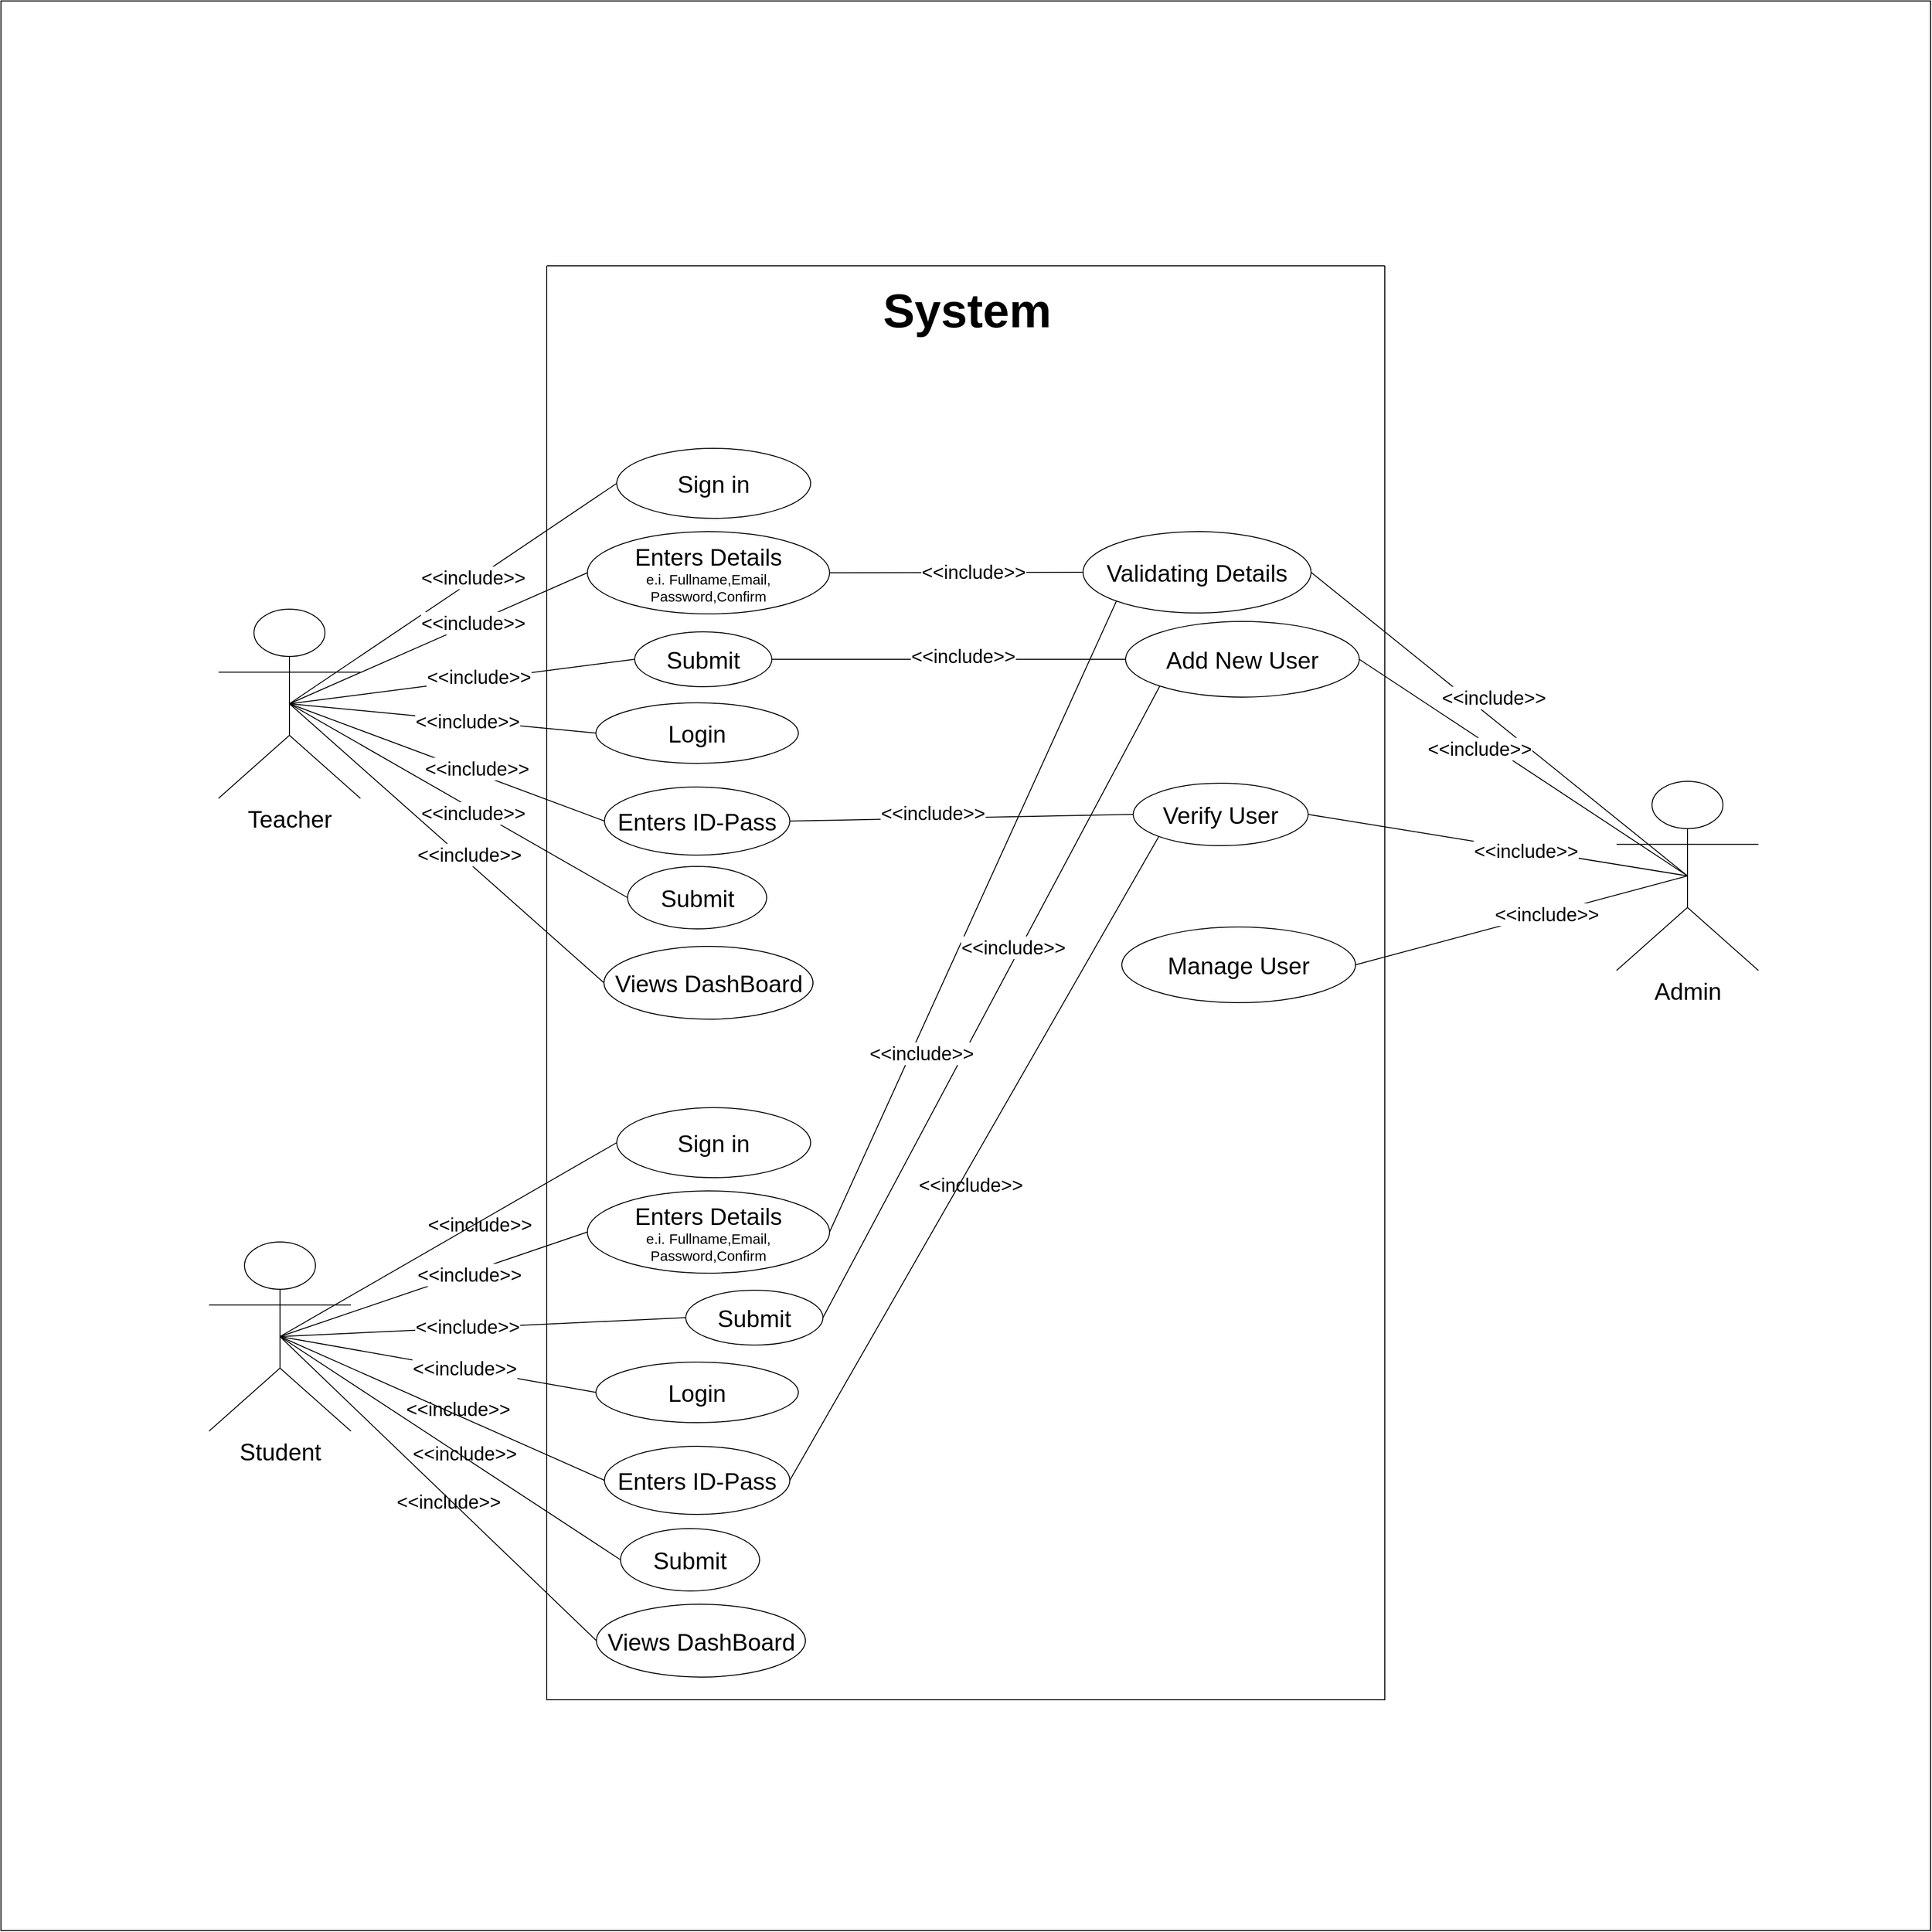 <mxfile version="24.7.8">
  <diagram name="Page-1" id="WnzWa0WMhuD4JPWvIiKd">
    <mxGraphModel dx="3900" dy="2277" grid="0" gridSize="10" guides="1" tooltips="1" connect="1" arrows="1" fold="1" page="0" pageScale="1" pageWidth="827" pageHeight="1169" math="0" shadow="0">
      <root>
        <mxCell id="0" />
        <mxCell id="1" parent="0" />
        <mxCell id="Jbd44Q2LdWO8JnMj0G4C-2" value="" style="whiteSpace=wrap;html=1;aspect=fixed;fillColor=none;" parent="1" vertex="1">
          <mxGeometry x="-399" y="-397" width="2040" height="2040" as="geometry" />
        </mxCell>
        <mxCell id="2h4qjONwYcDiBXlOnqFd-2" value="" style="swimlane;startSize=0;" parent="1" vertex="1">
          <mxGeometry x="178" y="-117" width="886" height="1516" as="geometry">
            <mxRectangle x="170" y="-150" width="50" height="40" as="alternateBounds" />
          </mxGeometry>
        </mxCell>
        <mxCell id="Jbd44Q2LdWO8JnMj0G4C-6" value="&lt;font style=&quot;font-size: 50px;&quot;&gt;&lt;b&gt;System&lt;/b&gt;&lt;/font&gt;" style="text;html=1;align=center;verticalAlign=middle;resizable=0;points=[];autosize=1;strokeColor=none;fillColor=none;" parent="2h4qjONwYcDiBXlOnqFd-2" vertex="1">
          <mxGeometry x="346" y="11" width="196" height="72" as="geometry" />
        </mxCell>
        <mxCell id="Jbd44Q2LdWO8JnMj0G4C-7" value="&lt;span style=&quot;font-size: 25px;&quot;&gt;Enters Details&lt;/span&gt;&lt;br&gt;&lt;font style=&quot;font-size: 15px;&quot;&gt;e.i. Fullname,Email,&lt;br&gt;Password,Confirm&lt;/font&gt;" style="ellipse;whiteSpace=wrap;html=1;" parent="2h4qjONwYcDiBXlOnqFd-2" vertex="1">
          <mxGeometry x="43" y="281" width="256" height="87" as="geometry" />
        </mxCell>
        <mxCell id="Jbd44Q2LdWO8JnMj0G4C-8" value="&lt;span style=&quot;font-size: 25px;&quot;&gt;Sign in&lt;/span&gt;" style="ellipse;whiteSpace=wrap;html=1;" parent="2h4qjONwYcDiBXlOnqFd-2" vertex="1">
          <mxGeometry x="74" y="193" width="205" height="74" as="geometry" />
        </mxCell>
        <mxCell id="Jbd44Q2LdWO8JnMj0G4C-9" value="&lt;font style=&quot;font-size: 25px;&quot;&gt;Enters ID-Pass&lt;/font&gt;" style="ellipse;whiteSpace=wrap;html=1;" parent="2h4qjONwYcDiBXlOnqFd-2" vertex="1">
          <mxGeometry x="61" y="551" width="196" height="72" as="geometry" />
        </mxCell>
        <mxCell id="Jbd44Q2LdWO8JnMj0G4C-13" value="&lt;font style=&quot;font-size: 25px;&quot;&gt;Login&lt;/font&gt;" style="ellipse;whiteSpace=wrap;html=1;" parent="2h4qjONwYcDiBXlOnqFd-2" vertex="1">
          <mxGeometry x="52" y="462" width="214" height="64" as="geometry" />
        </mxCell>
        <mxCell id="Jbd44Q2LdWO8JnMj0G4C-18" value="&lt;span style=&quot;font-size: 25px;&quot;&gt;Submit&lt;/span&gt;" style="ellipse;whiteSpace=wrap;html=1;" parent="2h4qjONwYcDiBXlOnqFd-2" vertex="1">
          <mxGeometry x="93" y="387" width="145" height="58" as="geometry" />
        </mxCell>
        <mxCell id="Jbd44Q2LdWO8JnMj0G4C-19" value="&lt;span style=&quot;font-size: 25px;&quot;&gt;Submit&lt;/span&gt;" style="ellipse;whiteSpace=wrap;html=1;" parent="2h4qjONwYcDiBXlOnqFd-2" vertex="1">
          <mxGeometry x="85.5" y="635" width="147" height="66" as="geometry" />
        </mxCell>
        <mxCell id="Jbd44Q2LdWO8JnMj0G4C-21" value="&lt;span style=&quot;font-size: 25px;&quot;&gt;Teacher&lt;/span&gt;" style="shape=umlActor;verticalLabelPosition=bottom;verticalAlign=top;html=1;outlineConnect=0;" parent="2h4qjONwYcDiBXlOnqFd-2" vertex="1">
          <mxGeometry x="-347" y="363" width="150" height="200" as="geometry" />
        </mxCell>
        <mxCell id="Jbd44Q2LdWO8JnMj0G4C-22" value="" style="endArrow=none;html=1;rounded=0;exitX=0.5;exitY=0.5;exitDx=0;exitDy=0;exitPerimeter=0;entryX=0;entryY=0.5;entryDx=0;entryDy=0;" parent="2h4qjONwYcDiBXlOnqFd-2" source="Jbd44Q2LdWO8JnMj0G4C-21" target="Jbd44Q2LdWO8JnMj0G4C-7" edge="1">
          <mxGeometry width="50" height="50" relative="1" as="geometry">
            <mxPoint x="124" y="443" as="sourcePoint" />
            <mxPoint x="174" y="393" as="targetPoint" />
          </mxGeometry>
        </mxCell>
        <mxCell id="Jbd44Q2LdWO8JnMj0G4C-24" value="" style="endArrow=none;html=1;rounded=0;exitX=0.5;exitY=0.5;exitDx=0;exitDy=0;exitPerimeter=0;entryX=0;entryY=0.5;entryDx=0;entryDy=0;" parent="2h4qjONwYcDiBXlOnqFd-2" source="Jbd44Q2LdWO8JnMj0G4C-21" target="Jbd44Q2LdWO8JnMj0G4C-8" edge="1">
          <mxGeometry width="50" height="50" relative="1" as="geometry">
            <mxPoint x="-460" y="676" as="sourcePoint" />
            <mxPoint x="-127" y="591" as="targetPoint" />
          </mxGeometry>
        </mxCell>
        <mxCell id="Jbd44Q2LdWO8JnMj0G4C-25" value="" style="endArrow=none;html=1;rounded=0;entryX=0;entryY=0.5;entryDx=0;entryDy=0;exitX=0.5;exitY=0.5;exitDx=0;exitDy=0;exitPerimeter=0;" parent="2h4qjONwYcDiBXlOnqFd-2" source="Jbd44Q2LdWO8JnMj0G4C-21" target="Jbd44Q2LdWO8JnMj0G4C-9" edge="1">
          <mxGeometry width="50" height="50" relative="1" as="geometry">
            <mxPoint x="-308" y="870" as="sourcePoint" />
            <mxPoint x="60" y="1013" as="targetPoint" />
          </mxGeometry>
        </mxCell>
        <mxCell id="Jbd44Q2LdWO8JnMj0G4C-32" value="" style="endArrow=none;html=1;rounded=0;entryX=0;entryY=0.5;entryDx=0;entryDy=0;exitX=0.5;exitY=0.5;exitDx=0;exitDy=0;exitPerimeter=0;" parent="2h4qjONwYcDiBXlOnqFd-2" source="Jbd44Q2LdWO8JnMj0G4C-21" target="Jbd44Q2LdWO8JnMj0G4C-13" edge="1">
          <mxGeometry width="50" height="50" relative="1" as="geometry">
            <mxPoint x="-316" y="932" as="sourcePoint" />
            <mxPoint x="51" y="1014" as="targetPoint" />
          </mxGeometry>
        </mxCell>
        <mxCell id="Jbd44Q2LdWO8JnMj0G4C-33" value="" style="endArrow=none;html=1;rounded=0;exitX=0.5;exitY=0.5;exitDx=0;exitDy=0;exitPerimeter=0;entryX=0;entryY=0.5;entryDx=0;entryDy=0;" parent="2h4qjONwYcDiBXlOnqFd-2" source="Jbd44Q2LdWO8JnMj0G4C-21" target="Jbd44Q2LdWO8JnMj0G4C-18" edge="1">
          <mxGeometry width="50" height="50" relative="1" as="geometry">
            <mxPoint x="-287" y="295" as="sourcePoint" />
            <mxPoint x="47" y="349" as="targetPoint" />
          </mxGeometry>
        </mxCell>
        <mxCell id="Jbd44Q2LdWO8JnMj0G4C-34" value="" style="endArrow=none;html=1;rounded=0;exitX=0.5;exitY=0.5;exitDx=0;exitDy=0;exitPerimeter=0;entryX=0;entryY=0.5;entryDx=0;entryDy=0;" parent="2h4qjONwYcDiBXlOnqFd-2" source="Jbd44Q2LdWO8JnMj0G4C-21" target="Jbd44Q2LdWO8JnMj0G4C-19" edge="1">
          <mxGeometry width="50" height="50" relative="1" as="geometry">
            <mxPoint x="-292" y="554" as="sourcePoint" />
            <mxPoint x="52" y="618" as="targetPoint" />
          </mxGeometry>
        </mxCell>
        <mxCell id="Jbd44Q2LdWO8JnMj0G4C-35" value="&amp;lt;&amp;lt;include&amp;gt;&amp;gt;" style="edgeLabel;html=1;align=center;verticalAlign=middle;resizable=0;points=[];fontSize=20;" parent="2h4qjONwYcDiBXlOnqFd-2" vertex="1" connectable="0">
          <mxGeometry x="-70.002" y="334.998" as="geometry">
            <mxPoint x="-8" y="-6" as="offset" />
          </mxGeometry>
        </mxCell>
        <mxCell id="Jbd44Q2LdWO8JnMj0G4C-36" value="&amp;lt;&amp;lt;include&amp;gt;&amp;gt;" style="edgeLabel;html=1;align=center;verticalAlign=middle;resizable=0;points=[];fontSize=20;" parent="2h4qjONwYcDiBXlOnqFd-2" vertex="1" connectable="0">
          <mxGeometry x="-70.002" y="382.998" as="geometry">
            <mxPoint x="-8" y="-6" as="offset" />
          </mxGeometry>
        </mxCell>
        <mxCell id="Jbd44Q2LdWO8JnMj0G4C-37" value="&amp;lt;&amp;lt;include&amp;gt;&amp;gt;" style="edgeLabel;html=1;align=center;verticalAlign=middle;resizable=0;points=[];fontSize=20;" parent="2h4qjONwYcDiBXlOnqFd-2" vertex="1" connectable="0">
          <mxGeometry x="-76.002" y="486.998" as="geometry">
            <mxPoint x="-8" y="-6" as="offset" />
          </mxGeometry>
        </mxCell>
        <mxCell id="Jbd44Q2LdWO8JnMj0G4C-38" value="&amp;lt;&amp;lt;include&amp;gt;&amp;gt;" style="edgeLabel;html=1;align=center;verticalAlign=middle;resizable=0;points=[];fontSize=20;" parent="2h4qjONwYcDiBXlOnqFd-2" vertex="1" connectable="0">
          <mxGeometry x="-64.002" y="439.998" as="geometry">
            <mxPoint x="-8" y="-6" as="offset" />
          </mxGeometry>
        </mxCell>
        <mxCell id="Jbd44Q2LdWO8JnMj0G4C-39" value="&amp;lt;&amp;lt;include&amp;gt;&amp;gt;" style="edgeLabel;html=1;align=center;verticalAlign=middle;resizable=0;points=[];fontSize=20;" parent="2h4qjONwYcDiBXlOnqFd-2" vertex="1" connectable="0">
          <mxGeometry x="-66.002" y="536.998" as="geometry">
            <mxPoint x="-8" y="-6" as="offset" />
          </mxGeometry>
        </mxCell>
        <mxCell id="Jbd44Q2LdWO8JnMj0G4C-40" value="&amp;lt;&amp;lt;include&amp;gt;&amp;gt;" style="edgeLabel;html=1;align=center;verticalAlign=middle;resizable=0;points=[];fontSize=20;" parent="2h4qjONwYcDiBXlOnqFd-2" vertex="1" connectable="0">
          <mxGeometry x="-70.002" y="583.998" as="geometry">
            <mxPoint x="-8" y="-6" as="offset" />
          </mxGeometry>
        </mxCell>
        <mxCell id="Jbd44Q2LdWO8JnMj0G4C-16" value="&lt;span style=&quot;font-size: 25px;&quot;&gt;Validating Details&lt;/span&gt;" style="ellipse;whiteSpace=wrap;html=1;" parent="2h4qjONwYcDiBXlOnqFd-2" vertex="1">
          <mxGeometry x="567" y="281" width="241" height="86" as="geometry" />
        </mxCell>
        <mxCell id="Jbd44Q2LdWO8JnMj0G4C-15" value="" style="endArrow=none;html=1;rounded=0;exitX=1;exitY=0.5;exitDx=0;exitDy=0;entryX=0;entryY=0.5;entryDx=0;entryDy=0;" parent="2h4qjONwYcDiBXlOnqFd-2" source="Jbd44Q2LdWO8JnMj0G4C-7" target="Jbd44Q2LdWO8JnMj0G4C-16" edge="1">
          <mxGeometry width="50" height="50" relative="1" as="geometry">
            <mxPoint x="333" y="147" as="sourcePoint" />
            <mxPoint x="685.25" y="197" as="targetPoint" />
          </mxGeometry>
        </mxCell>
        <mxCell id="Jbd44Q2LdWO8JnMj0G4C-11" value="&lt;span style=&quot;font-size: 25px;&quot;&gt;Verify User&lt;/span&gt;" style="ellipse;whiteSpace=wrap;html=1;" parent="2h4qjONwYcDiBXlOnqFd-2" vertex="1">
          <mxGeometry x="620" y="547" width="185" height="66" as="geometry" />
        </mxCell>
        <mxCell id="Jbd44Q2LdWO8JnMj0G4C-12" value="" style="endArrow=none;html=1;rounded=0;entryX=0;entryY=0.5;entryDx=0;entryDy=0;exitX=1;exitY=0.5;exitDx=0;exitDy=0;" parent="2h4qjONwYcDiBXlOnqFd-2" source="Jbd44Q2LdWO8JnMj0G4C-9" target="Jbd44Q2LdWO8JnMj0G4C-11" edge="1">
          <mxGeometry width="50" height="50" relative="1" as="geometry">
            <mxPoint x="285" y="861" as="sourcePoint" />
            <mxPoint x="224" y="629" as="targetPoint" />
          </mxGeometry>
        </mxCell>
        <mxCell id="Jbd44Q2LdWO8JnMj0G4C-10" value="&lt;span style=&quot;font-size: 25px;&quot;&gt;Add New User&lt;/span&gt;" style="ellipse;whiteSpace=wrap;html=1;" parent="2h4qjONwYcDiBXlOnqFd-2" vertex="1">
          <mxGeometry x="612" y="376" width="247" height="80" as="geometry" />
        </mxCell>
        <mxCell id="Jbd44Q2LdWO8JnMj0G4C-14" value="" style="endArrow=none;html=1;rounded=0;entryX=0;entryY=0.5;entryDx=0;entryDy=0;exitX=1;exitY=0.5;exitDx=0;exitDy=0;" parent="2h4qjONwYcDiBXlOnqFd-2" source="Jbd44Q2LdWO8JnMj0G4C-18" target="Jbd44Q2LdWO8JnMj0G4C-10" edge="1">
          <mxGeometry width="50" height="50" relative="1" as="geometry">
            <mxPoint x="284" y="58" as="sourcePoint" />
            <mxPoint x="576" y="604" as="targetPoint" />
          </mxGeometry>
        </mxCell>
        <mxCell id="Jbd44Q2LdWO8JnMj0G4C-20" value="&lt;span style=&quot;font-size: 25px;&quot;&gt;Manage User&lt;/span&gt;" style="ellipse;whiteSpace=wrap;html=1;" parent="2h4qjONwYcDiBXlOnqFd-2" vertex="1">
          <mxGeometry x="608" y="699" width="247" height="80" as="geometry" />
        </mxCell>
        <mxCell id="Jbd44Q2LdWO8JnMj0G4C-17" value="&amp;lt;&amp;lt;include&amp;gt;&amp;gt;" style="edgeLabel;html=1;align=center;verticalAlign=middle;resizable=0;points=[];fontSize=20;" parent="2h4qjONwYcDiBXlOnqFd-2" vertex="1" connectable="0">
          <mxGeometry x="447.998" y="417.998" as="geometry">
            <mxPoint x="-8" y="-6" as="offset" />
          </mxGeometry>
        </mxCell>
        <mxCell id="Jbd44Q2LdWO8JnMj0G4C-82" value="" style="endArrow=none;html=1;rounded=0;exitX=0.5;exitY=0.5;exitDx=0;exitDy=0;exitPerimeter=0;entryX=0;entryY=0.5;entryDx=0;entryDy=0;" parent="2h4qjONwYcDiBXlOnqFd-2" source="Jbd44Q2LdWO8JnMj0G4C-21" target="Jbd44Q2LdWO8JnMj0G4C-142" edge="1">
          <mxGeometry width="50" height="50" relative="1" as="geometry">
            <mxPoint x="-262" y="473" as="sourcePoint" />
            <mxPoint x="85.5" y="736" as="targetPoint" />
          </mxGeometry>
        </mxCell>
        <mxCell id="Jbd44Q2LdWO8JnMj0G4C-142" value="&lt;span style=&quot;font-size: 25px;&quot;&gt;Views DashBoard&lt;/span&gt;" style="ellipse;whiteSpace=wrap;html=1;" parent="2h4qjONwYcDiBXlOnqFd-2" vertex="1">
          <mxGeometry x="60.5" y="719.5" width="221" height="77" as="geometry" />
        </mxCell>
        <mxCell id="Jbd44Q2LdWO8JnMj0G4C-63" value="&lt;span style=&quot;font-size: 25px;&quot;&gt;Enters Details&lt;/span&gt;&lt;br&gt;&lt;font style=&quot;font-size: 15px;&quot;&gt;e.i. Fullname,Email,&lt;br&gt;Password,Confirm&lt;/font&gt;" style="ellipse;whiteSpace=wrap;html=1;" parent="2h4qjONwYcDiBXlOnqFd-2" vertex="1">
          <mxGeometry x="43" y="978" width="256" height="87" as="geometry" />
        </mxCell>
        <mxCell id="Jbd44Q2LdWO8JnMj0G4C-64" value="&lt;span style=&quot;font-size: 25px;&quot;&gt;Sign in&lt;/span&gt;" style="ellipse;whiteSpace=wrap;html=1;" parent="2h4qjONwYcDiBXlOnqFd-2" vertex="1">
          <mxGeometry x="74" y="890" width="205" height="74" as="geometry" />
        </mxCell>
        <mxCell id="Jbd44Q2LdWO8JnMj0G4C-65" value="&lt;font style=&quot;font-size: 25px;&quot;&gt;Enters ID-Pass&lt;/font&gt;" style="ellipse;whiteSpace=wrap;html=1;" parent="2h4qjONwYcDiBXlOnqFd-2" vertex="1">
          <mxGeometry x="61" y="1248" width="196" height="72" as="geometry" />
        </mxCell>
        <mxCell id="Jbd44Q2LdWO8JnMj0G4C-66" value="&lt;font style=&quot;font-size: 25px;&quot;&gt;Login&lt;/font&gt;" style="ellipse;whiteSpace=wrap;html=1;" parent="2h4qjONwYcDiBXlOnqFd-2" vertex="1">
          <mxGeometry x="52" y="1159" width="214" height="64" as="geometry" />
        </mxCell>
        <mxCell id="Jbd44Q2LdWO8JnMj0G4C-67" value="&lt;span style=&quot;font-size: 25px;&quot;&gt;Submit&lt;/span&gt;" style="ellipse;whiteSpace=wrap;html=1;" parent="2h4qjONwYcDiBXlOnqFd-2" vertex="1">
          <mxGeometry x="147" y="1083" width="145" height="58" as="geometry" />
        </mxCell>
        <mxCell id="Jbd44Q2LdWO8JnMj0G4C-68" value="&lt;span style=&quot;font-size: 25px;&quot;&gt;Submit&lt;/span&gt;" style="ellipse;whiteSpace=wrap;html=1;" parent="2h4qjONwYcDiBXlOnqFd-2" vertex="1">
          <mxGeometry x="78" y="1335" width="147" height="66" as="geometry" />
        </mxCell>
        <mxCell id="Jbd44Q2LdWO8JnMj0G4C-87" value="&lt;span style=&quot;font-size: 25px;&quot;&gt;Views DashBoard&lt;/span&gt;" style="ellipse;whiteSpace=wrap;html=1;" parent="2h4qjONwYcDiBXlOnqFd-2" vertex="1">
          <mxGeometry x="52.5" y="1415" width="221" height="77" as="geometry" />
        </mxCell>
        <mxCell id="Jbd44Q2LdWO8JnMj0G4C-144" value="" style="endArrow=none;html=1;rounded=0;entryX=0;entryY=1;entryDx=0;entryDy=0;exitX=1;exitY=0.5;exitDx=0;exitDy=0;" parent="2h4qjONwYcDiBXlOnqFd-2" source="Jbd44Q2LdWO8JnMj0G4C-63" target="Jbd44Q2LdWO8JnMj0G4C-16" edge="1">
          <mxGeometry width="50" height="50" relative="1" as="geometry">
            <mxPoint x="319" y="1025" as="sourcePoint" />
            <mxPoint x="682" y="1018" as="targetPoint" />
          </mxGeometry>
        </mxCell>
        <mxCell id="Jbd44Q2LdWO8JnMj0G4C-147" value="" style="endArrow=none;html=1;rounded=0;entryX=0;entryY=1;entryDx=0;entryDy=0;exitX=1;exitY=0.5;exitDx=0;exitDy=0;" parent="2h4qjONwYcDiBXlOnqFd-2" source="Jbd44Q2LdWO8JnMj0G4C-67" target="Jbd44Q2LdWO8JnMj0G4C-10" edge="1">
          <mxGeometry width="50" height="50" relative="1" as="geometry">
            <mxPoint x="309" y="1032" as="sourcePoint" />
            <mxPoint x="611" y="364" as="targetPoint" />
          </mxGeometry>
        </mxCell>
        <mxCell id="Jbd44Q2LdWO8JnMj0G4C-148" value="&amp;lt;&amp;lt;include&amp;gt;&amp;gt;" style="edgeLabel;html=1;align=center;verticalAlign=middle;resizable=0;points=[];fontSize=20;" parent="2h4qjONwYcDiBXlOnqFd-2" vertex="1" connectable="0">
          <mxGeometry x="447.996" y="970.999" as="geometry" />
        </mxCell>
        <mxCell id="Jbd44Q2LdWO8JnMj0G4C-149" value="" style="endArrow=none;html=1;rounded=0;entryX=0;entryY=1;entryDx=0;entryDy=0;exitX=1;exitY=0.5;exitDx=0;exitDy=0;" parent="2h4qjONwYcDiBXlOnqFd-2" source="Jbd44Q2LdWO8JnMj0G4C-65" target="Jbd44Q2LdWO8JnMj0G4C-11" edge="1">
          <mxGeometry width="50" height="50" relative="1" as="geometry">
            <mxPoint x="319" y="1042" as="sourcePoint" />
            <mxPoint x="621" y="374" as="targetPoint" />
          </mxGeometry>
        </mxCell>
        <mxCell id="Jbd44Q2LdWO8JnMj0G4C-150" value="&amp;lt;&amp;lt;include&amp;gt;&amp;gt;" style="edgeLabel;html=1;align=center;verticalAlign=middle;resizable=0;points=[];fontSize=20;" parent="2h4qjONwYcDiBXlOnqFd-2" vertex="1" connectable="0">
          <mxGeometry x="492.996" y="719.499" as="geometry" />
        </mxCell>
        <mxCell id="2h4qjONwYcDiBXlOnqFd-16" value="&lt;font style=&quot;font-size: 25px;&quot;&gt;Admin&lt;/font&gt;" style="shape=umlActor;verticalLabelPosition=bottom;verticalAlign=top;html=1;outlineConnect=0;" parent="1" vertex="1">
          <mxGeometry x="1309" y="428" width="150" height="200" as="geometry" />
        </mxCell>
        <mxCell id="Jbd44Q2LdWO8JnMj0G4C-23" value="" style="endArrow=none;html=1;rounded=0;exitX=1;exitY=0.5;exitDx=0;exitDy=0;entryX=0.5;entryY=0.5;entryDx=0;entryDy=0;entryPerimeter=0;" parent="1" source="Jbd44Q2LdWO8JnMj0G4C-16" target="2h4qjONwYcDiBXlOnqFd-16" edge="1">
          <mxGeometry width="50" height="50" relative="1" as="geometry">
            <mxPoint x="990" y="40" as="sourcePoint" />
            <mxPoint x="1373" y="537" as="targetPoint" />
          </mxGeometry>
        </mxCell>
        <mxCell id="Jbd44Q2LdWO8JnMj0G4C-26" value="" style="endArrow=none;html=1;rounded=0;entryX=0.5;entryY=0.5;entryDx=0;entryDy=0;exitX=1;exitY=0.5;exitDx=0;exitDy=0;entryPerimeter=0;" parent="1" source="Jbd44Q2LdWO8JnMj0G4C-10" target="2h4qjONwYcDiBXlOnqFd-16" edge="1">
          <mxGeometry width="50" height="50" relative="1" as="geometry">
            <mxPoint x="1013" y="301" as="sourcePoint" />
            <mxPoint x="1373" y="535" as="targetPoint" />
          </mxGeometry>
        </mxCell>
        <mxCell id="Jbd44Q2LdWO8JnMj0G4C-27" value="&amp;lt;&amp;lt;include&amp;gt;&amp;gt;" style="edgeLabel;html=1;align=center;verticalAlign=middle;resizable=0;points=[];fontSize=20;" parent="Jbd44Q2LdWO8JnMj0G4C-26" vertex="1" connectable="0">
          <mxGeometry x="0.148" relative="1" as="geometry">
            <mxPoint x="-72" y="-38" as="offset" />
          </mxGeometry>
        </mxCell>
        <mxCell id="Jbd44Q2LdWO8JnMj0G4C-28" value="&amp;lt;&amp;lt;include&amp;gt;&amp;gt;" style="edgeLabel;html=1;align=center;verticalAlign=middle;resizable=0;points=[];fontSize=20;" parent="Jbd44Q2LdWO8JnMj0G4C-26" vertex="1" connectable="0">
          <mxGeometry x="0.148" relative="1" as="geometry">
            <mxPoint x="-650" y="30" as="offset" />
          </mxGeometry>
        </mxCell>
        <mxCell id="Jbd44Q2LdWO8JnMj0G4C-29" value="&amp;lt;&amp;lt;include&amp;gt;&amp;gt;" style="edgeLabel;html=1;align=center;verticalAlign=middle;resizable=0;points=[];fontSize=20;" parent="Jbd44Q2LdWO8JnMj0G4C-26" vertex="1" connectable="0">
          <mxGeometry x="0.148" relative="1" as="geometry">
            <mxPoint x="-607" y="-225" as="offset" />
          </mxGeometry>
        </mxCell>
        <mxCell id="Jbd44Q2LdWO8JnMj0G4C-143" value="&amp;lt;&amp;lt;include&amp;gt;&amp;gt;" style="edgeLabel;html=1;align=center;verticalAlign=middle;resizable=0;points=[];fontSize=20;" parent="Jbd44Q2LdWO8JnMj0G4C-26" vertex="1" connectable="0">
          <mxGeometry x="0.148" relative="1" as="geometry">
            <mxPoint x="-662" y="284" as="offset" />
          </mxGeometry>
        </mxCell>
        <mxCell id="Jbd44Q2LdWO8JnMj0G4C-30" value="" style="endArrow=none;html=1;rounded=0;entryX=0.5;entryY=0.5;entryDx=0;entryDy=0;exitX=1;exitY=0.5;exitDx=0;exitDy=0;entryPerimeter=0;" parent="1" source="Jbd44Q2LdWO8JnMj0G4C-11" target="2h4qjONwYcDiBXlOnqFd-16" edge="1">
          <mxGeometry width="50" height="50" relative="1" as="geometry">
            <mxPoint x="996" y="447" as="sourcePoint" />
            <mxPoint x="1373" y="535" as="targetPoint" />
          </mxGeometry>
        </mxCell>
        <mxCell id="Jbd44Q2LdWO8JnMj0G4C-31" value="&amp;lt;&amp;lt;include&amp;gt;&amp;gt;" style="edgeLabel;html=1;align=center;verticalAlign=middle;resizable=0;points=[];fontSize=20;" parent="Jbd44Q2LdWO8JnMj0G4C-30" vertex="1" connectable="0">
          <mxGeometry x="0.148" relative="1" as="geometry">
            <mxPoint as="offset" />
          </mxGeometry>
        </mxCell>
        <mxCell id="Jbd44Q2LdWO8JnMj0G4C-151" value="&amp;lt;&amp;lt;include&amp;gt;&amp;gt;" style="edgeLabel;html=1;align=center;verticalAlign=middle;resizable=0;points=[];fontSize=20;" parent="Jbd44Q2LdWO8JnMj0G4C-30" vertex="1" connectable="0">
          <mxGeometry x="0.148" relative="1" as="geometry">
            <mxPoint x="-34" y="-162" as="offset" />
          </mxGeometry>
        </mxCell>
        <mxCell id="Jbd44Q2LdWO8JnMj0G4C-41" value="" style="endArrow=none;html=1;rounded=0;entryX=0.5;entryY=0.5;entryDx=0;entryDy=0;exitX=1;exitY=0.5;exitDx=0;exitDy=0;entryPerimeter=0;" parent="1" source="Jbd44Q2LdWO8JnMj0G4C-20" target="2h4qjONwYcDiBXlOnqFd-16" edge="1">
          <mxGeometry width="50" height="50" relative="1" as="geometry">
            <mxPoint x="924" y="247" as="sourcePoint" />
            <mxPoint x="1373" y="535" as="targetPoint" />
          </mxGeometry>
        </mxCell>
        <mxCell id="Jbd44Q2LdWO8JnMj0G4C-42" value="&amp;lt;&amp;lt;include&amp;gt;&amp;gt;" style="edgeLabel;html=1;align=center;verticalAlign=middle;resizable=0;points=[];fontSize=20;" parent="Jbd44Q2LdWO8JnMj0G4C-41" vertex="1" connectable="0">
          <mxGeometry x="0.148" relative="1" as="geometry">
            <mxPoint as="offset" />
          </mxGeometry>
        </mxCell>
        <mxCell id="Jbd44Q2LdWO8JnMj0G4C-83" value="&amp;lt;&amp;lt;include&amp;gt;&amp;gt;" style="edgeLabel;html=1;align=center;verticalAlign=middle;resizable=0;points=[];fontSize=20;" parent="1" vertex="1" connectable="0">
          <mxGeometry x="103.998" y="510.998" as="geometry">
            <mxPoint x="-8" y="-6" as="offset" />
          </mxGeometry>
        </mxCell>
        <mxCell id="Jbd44Q2LdWO8JnMj0G4C-86" value="&amp;lt;&amp;lt;include&amp;gt;&amp;gt;" style="edgeLabel;html=1;align=center;verticalAlign=middle;resizable=0;points=[];fontSize=20;" parent="1" vertex="1" connectable="0">
          <mxGeometry x="114.998" y="901.998" as="geometry">
            <mxPoint x="-8" y="-6" as="offset" />
          </mxGeometry>
        </mxCell>
        <mxCell id="Jbd44Q2LdWO8JnMj0G4C-78" value="&amp;lt;&amp;lt;include&amp;gt;&amp;gt;" style="edgeLabel;html=1;align=center;verticalAlign=middle;resizable=0;points=[];fontSize=20;" parent="1" vertex="1" connectable="0">
          <mxGeometry x="91.998" y="1096.998" as="geometry">
            <mxPoint x="-8" y="-6" as="offset" />
          </mxGeometry>
        </mxCell>
        <mxCell id="Jbd44Q2LdWO8JnMj0G4C-80" value="&amp;lt;&amp;lt;include&amp;gt;&amp;gt;" style="edgeLabel;html=1;align=center;verticalAlign=middle;resizable=0;points=[];fontSize=20;" parent="1" vertex="1" connectable="0">
          <mxGeometry x="98.998" y="1143.998" as="geometry">
            <mxPoint x="-8" y="-6" as="offset" />
          </mxGeometry>
        </mxCell>
        <mxCell id="Jbd44Q2LdWO8JnMj0G4C-81" value="&amp;lt;&amp;lt;include&amp;gt;&amp;gt;" style="edgeLabel;html=1;align=center;verticalAlign=middle;resizable=0;points=[];fontSize=20;" parent="1" vertex="1" connectable="0">
          <mxGeometry x="81.998" y="1194.998" as="geometry">
            <mxPoint x="-8" y="-6" as="offset" />
          </mxGeometry>
        </mxCell>
        <mxCell id="Jbd44Q2LdWO8JnMj0G4C-69" value="&lt;span style=&quot;font-size: 25px;&quot;&gt;Student&lt;/span&gt;" style="shape=umlActor;verticalLabelPosition=bottom;verticalAlign=top;html=1;outlineConnect=0;" parent="1" vertex="1">
          <mxGeometry x="-179" y="915" width="150" height="200" as="geometry" />
        </mxCell>
        <mxCell id="Jbd44Q2LdWO8JnMj0G4C-70" value="" style="endArrow=none;html=1;rounded=0;exitX=0.5;exitY=0.5;exitDx=0;exitDy=0;exitPerimeter=0;entryX=0;entryY=0.5;entryDx=0;entryDy=0;" parent="1" source="Jbd44Q2LdWO8JnMj0G4C-69" target="Jbd44Q2LdWO8JnMj0G4C-63" edge="1">
          <mxGeometry width="50" height="50" relative="1" as="geometry">
            <mxPoint x="298" y="896" as="sourcePoint" />
            <mxPoint x="348" y="846" as="targetPoint" />
          </mxGeometry>
        </mxCell>
        <mxCell id="Jbd44Q2LdWO8JnMj0G4C-71" value="" style="endArrow=none;html=1;rounded=0;exitX=0.5;exitY=0.5;exitDx=0;exitDy=0;exitPerimeter=0;entryX=0;entryY=0.5;entryDx=0;entryDy=0;" parent="1" source="Jbd44Q2LdWO8JnMj0G4C-69" target="Jbd44Q2LdWO8JnMj0G4C-64" edge="1">
          <mxGeometry width="50" height="50" relative="1" as="geometry">
            <mxPoint x="-286" y="1129" as="sourcePoint" />
            <mxPoint x="47" y="1044" as="targetPoint" />
          </mxGeometry>
        </mxCell>
        <mxCell id="Jbd44Q2LdWO8JnMj0G4C-72" value="" style="endArrow=none;html=1;rounded=0;entryX=0;entryY=0.5;entryDx=0;entryDy=0;exitX=0.5;exitY=0.5;exitDx=0;exitDy=0;exitPerimeter=0;" parent="1" source="Jbd44Q2LdWO8JnMj0G4C-69" target="Jbd44Q2LdWO8JnMj0G4C-65" edge="1">
          <mxGeometry width="50" height="50" relative="1" as="geometry">
            <mxPoint x="-134" y="1323" as="sourcePoint" />
            <mxPoint x="234" y="1466" as="targetPoint" />
          </mxGeometry>
        </mxCell>
        <mxCell id="Jbd44Q2LdWO8JnMj0G4C-73" value="" style="endArrow=none;html=1;rounded=0;entryX=0;entryY=0.5;entryDx=0;entryDy=0;exitX=0.5;exitY=0.5;exitDx=0;exitDy=0;exitPerimeter=0;" parent="1" source="Jbd44Q2LdWO8JnMj0G4C-69" target="Jbd44Q2LdWO8JnMj0G4C-66" edge="1">
          <mxGeometry width="50" height="50" relative="1" as="geometry">
            <mxPoint x="-142" y="1385" as="sourcePoint" />
            <mxPoint x="225" y="1467" as="targetPoint" />
          </mxGeometry>
        </mxCell>
        <mxCell id="Jbd44Q2LdWO8JnMj0G4C-74" value="" style="endArrow=none;html=1;rounded=0;exitX=0.5;exitY=0.5;exitDx=0;exitDy=0;exitPerimeter=0;entryX=0;entryY=0.5;entryDx=0;entryDy=0;" parent="1" source="Jbd44Q2LdWO8JnMj0G4C-69" target="Jbd44Q2LdWO8JnMj0G4C-67" edge="1">
          <mxGeometry width="50" height="50" relative="1" as="geometry">
            <mxPoint x="-113" y="748" as="sourcePoint" />
            <mxPoint x="221" y="802" as="targetPoint" />
          </mxGeometry>
        </mxCell>
        <mxCell id="Jbd44Q2LdWO8JnMj0G4C-75" value="" style="endArrow=none;html=1;rounded=0;exitX=0.5;exitY=0.5;exitDx=0;exitDy=0;exitPerimeter=0;entryX=0;entryY=0.5;entryDx=0;entryDy=0;" parent="1" source="Jbd44Q2LdWO8JnMj0G4C-69" target="Jbd44Q2LdWO8JnMj0G4C-68" edge="1">
          <mxGeometry width="50" height="50" relative="1" as="geometry">
            <mxPoint x="-118" y="1007" as="sourcePoint" />
            <mxPoint x="226" y="1071" as="targetPoint" />
          </mxGeometry>
        </mxCell>
        <mxCell id="Jbd44Q2LdWO8JnMj0G4C-85" value="" style="endArrow=none;html=1;rounded=0;entryX=0;entryY=0.5;entryDx=0;entryDy=0;exitX=0.5;exitY=0.5;exitDx=0;exitDy=0;exitPerimeter=0;" parent="1" source="Jbd44Q2LdWO8JnMj0G4C-69" target="Jbd44Q2LdWO8JnMj0G4C-87" edge="1">
          <mxGeometry width="50" height="50" relative="1" as="geometry">
            <mxPoint x="-102" y="913" as="sourcePoint" />
            <mxPoint x="226" y="1076" as="targetPoint" />
          </mxGeometry>
        </mxCell>
        <mxCell id="Jbd44Q2LdWO8JnMj0G4C-79" value="&amp;lt;&amp;lt;include&amp;gt;&amp;gt;" style="edgeLabel;html=1;align=center;verticalAlign=middle;resizable=0;points=[];fontSize=20;" parent="1" vertex="1" connectable="0">
          <mxGeometry x="98.998" y="1053.998" as="geometry">
            <mxPoint x="-8" y="-6" as="offset" />
          </mxGeometry>
        </mxCell>
        <mxCell id="Jbd44Q2LdWO8JnMj0G4C-77" value="&amp;lt;&amp;lt;include&amp;gt;&amp;gt;" style="edgeLabel;html=1;align=center;verticalAlign=middle;resizable=0;points=[];fontSize=20;" parent="1" vertex="1" connectable="0">
          <mxGeometry x="101.998" y="1009.998" as="geometry">
            <mxPoint x="-8" y="-6" as="offset" />
          </mxGeometry>
        </mxCell>
        <mxCell id="Jbd44Q2LdWO8JnMj0G4C-76" value="&amp;lt;&amp;lt;include&amp;gt;&amp;gt;" style="edgeLabel;html=1;align=center;verticalAlign=middle;resizable=0;points=[];fontSize=20;" parent="1" vertex="1" connectable="0">
          <mxGeometry x="103.998" y="954.998" as="geometry">
            <mxPoint x="-8" y="-6" as="offset" />
          </mxGeometry>
        </mxCell>
      </root>
    </mxGraphModel>
  </diagram>
</mxfile>
